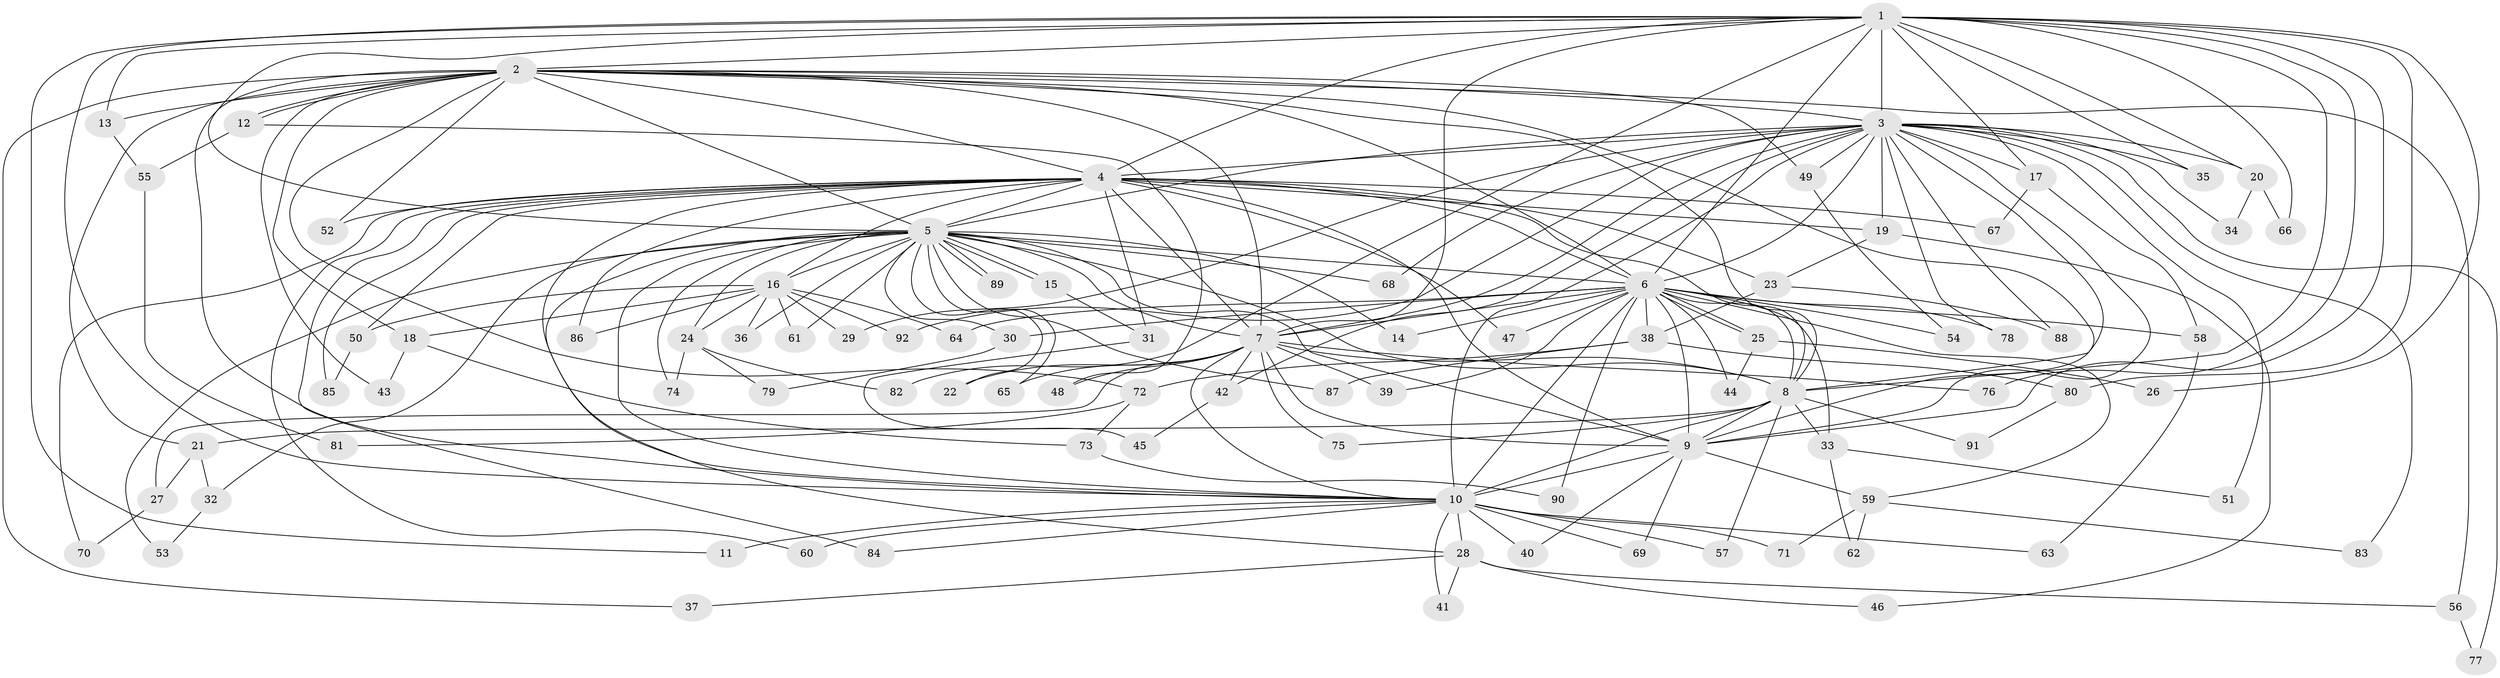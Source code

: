 // Generated by graph-tools (version 1.1) at 2025/49/03/09/25 03:49:38]
// undirected, 92 vertices, 209 edges
graph export_dot {
graph [start="1"]
  node [color=gray90,style=filled];
  1;
  2;
  3;
  4;
  5;
  6;
  7;
  8;
  9;
  10;
  11;
  12;
  13;
  14;
  15;
  16;
  17;
  18;
  19;
  20;
  21;
  22;
  23;
  24;
  25;
  26;
  27;
  28;
  29;
  30;
  31;
  32;
  33;
  34;
  35;
  36;
  37;
  38;
  39;
  40;
  41;
  42;
  43;
  44;
  45;
  46;
  47;
  48;
  49;
  50;
  51;
  52;
  53;
  54;
  55;
  56;
  57;
  58;
  59;
  60;
  61;
  62;
  63;
  64;
  65;
  66;
  67;
  68;
  69;
  70;
  71;
  72;
  73;
  74;
  75;
  76;
  77;
  78;
  79;
  80;
  81;
  82;
  83;
  84;
  85;
  86;
  87;
  88;
  89;
  90;
  91;
  92;
  1 -- 2;
  1 -- 3;
  1 -- 4;
  1 -- 5;
  1 -- 6;
  1 -- 7;
  1 -- 8;
  1 -- 9;
  1 -- 10;
  1 -- 11;
  1 -- 13;
  1 -- 17;
  1 -- 20;
  1 -- 26;
  1 -- 35;
  1 -- 66;
  1 -- 76;
  1 -- 80;
  1 -- 82;
  2 -- 3;
  2 -- 4;
  2 -- 5;
  2 -- 6;
  2 -- 7;
  2 -- 8;
  2 -- 9;
  2 -- 10;
  2 -- 12;
  2 -- 12;
  2 -- 13;
  2 -- 18;
  2 -- 21;
  2 -- 37;
  2 -- 43;
  2 -- 49;
  2 -- 52;
  2 -- 56;
  2 -- 72;
  3 -- 4;
  3 -- 5;
  3 -- 6;
  3 -- 7;
  3 -- 8;
  3 -- 9;
  3 -- 10;
  3 -- 17;
  3 -- 19;
  3 -- 20;
  3 -- 29;
  3 -- 34;
  3 -- 35;
  3 -- 42;
  3 -- 49;
  3 -- 51;
  3 -- 68;
  3 -- 77;
  3 -- 78;
  3 -- 83;
  3 -- 88;
  3 -- 92;
  4 -- 5;
  4 -- 6;
  4 -- 7;
  4 -- 8;
  4 -- 9;
  4 -- 10;
  4 -- 16;
  4 -- 19;
  4 -- 23;
  4 -- 31;
  4 -- 47;
  4 -- 50;
  4 -- 52;
  4 -- 60;
  4 -- 67;
  4 -- 70;
  4 -- 84;
  4 -- 85;
  4 -- 86;
  5 -- 6;
  5 -- 7;
  5 -- 8;
  5 -- 9;
  5 -- 10;
  5 -- 14;
  5 -- 15;
  5 -- 15;
  5 -- 16;
  5 -- 22;
  5 -- 24;
  5 -- 28;
  5 -- 30;
  5 -- 32;
  5 -- 36;
  5 -- 53;
  5 -- 61;
  5 -- 65;
  5 -- 68;
  5 -- 74;
  5 -- 87;
  5 -- 89;
  5 -- 89;
  6 -- 7;
  6 -- 8;
  6 -- 9;
  6 -- 10;
  6 -- 14;
  6 -- 25;
  6 -- 25;
  6 -- 30;
  6 -- 33;
  6 -- 38;
  6 -- 39;
  6 -- 44;
  6 -- 47;
  6 -- 54;
  6 -- 58;
  6 -- 59;
  6 -- 64;
  6 -- 78;
  6 -- 90;
  7 -- 8;
  7 -- 9;
  7 -- 10;
  7 -- 22;
  7 -- 27;
  7 -- 39;
  7 -- 42;
  7 -- 48;
  7 -- 65;
  7 -- 75;
  7 -- 76;
  8 -- 9;
  8 -- 10;
  8 -- 21;
  8 -- 33;
  8 -- 57;
  8 -- 75;
  8 -- 91;
  9 -- 10;
  9 -- 40;
  9 -- 59;
  9 -- 69;
  10 -- 11;
  10 -- 28;
  10 -- 40;
  10 -- 41;
  10 -- 57;
  10 -- 60;
  10 -- 63;
  10 -- 69;
  10 -- 71;
  10 -- 84;
  12 -- 48;
  12 -- 55;
  13 -- 55;
  15 -- 31;
  16 -- 18;
  16 -- 24;
  16 -- 29;
  16 -- 36;
  16 -- 50;
  16 -- 61;
  16 -- 64;
  16 -- 86;
  16 -- 92;
  17 -- 58;
  17 -- 67;
  18 -- 43;
  18 -- 73;
  19 -- 23;
  19 -- 46;
  20 -- 34;
  20 -- 66;
  21 -- 27;
  21 -- 32;
  23 -- 38;
  23 -- 88;
  24 -- 74;
  24 -- 79;
  24 -- 82;
  25 -- 26;
  25 -- 44;
  27 -- 70;
  28 -- 37;
  28 -- 41;
  28 -- 46;
  28 -- 56;
  30 -- 79;
  31 -- 45;
  32 -- 53;
  33 -- 51;
  33 -- 62;
  38 -- 72;
  38 -- 80;
  38 -- 87;
  42 -- 45;
  49 -- 54;
  50 -- 85;
  55 -- 81;
  56 -- 77;
  58 -- 63;
  59 -- 62;
  59 -- 71;
  59 -- 83;
  72 -- 73;
  72 -- 81;
  73 -- 90;
  80 -- 91;
}
